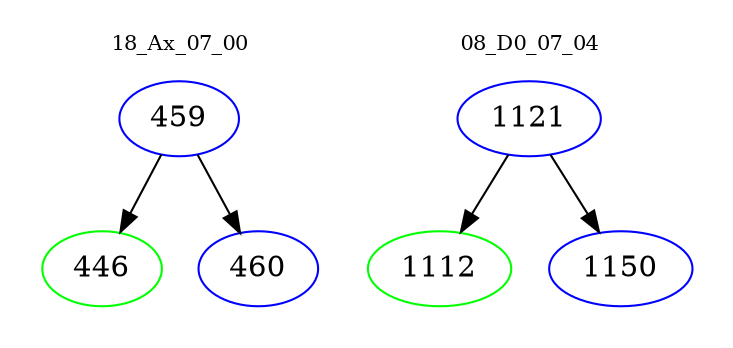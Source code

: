 digraph{
subgraph cluster_0 {
color = white
label = "18_Ax_07_00";
fontsize=10;
T0_459 [label="459", color="blue"]
T0_459 -> T0_446 [color="black"]
T0_446 [label="446", color="green"]
T0_459 -> T0_460 [color="black"]
T0_460 [label="460", color="blue"]
}
subgraph cluster_1 {
color = white
label = "08_D0_07_04";
fontsize=10;
T1_1121 [label="1121", color="blue"]
T1_1121 -> T1_1112 [color="black"]
T1_1112 [label="1112", color="green"]
T1_1121 -> T1_1150 [color="black"]
T1_1150 [label="1150", color="blue"]
}
}

